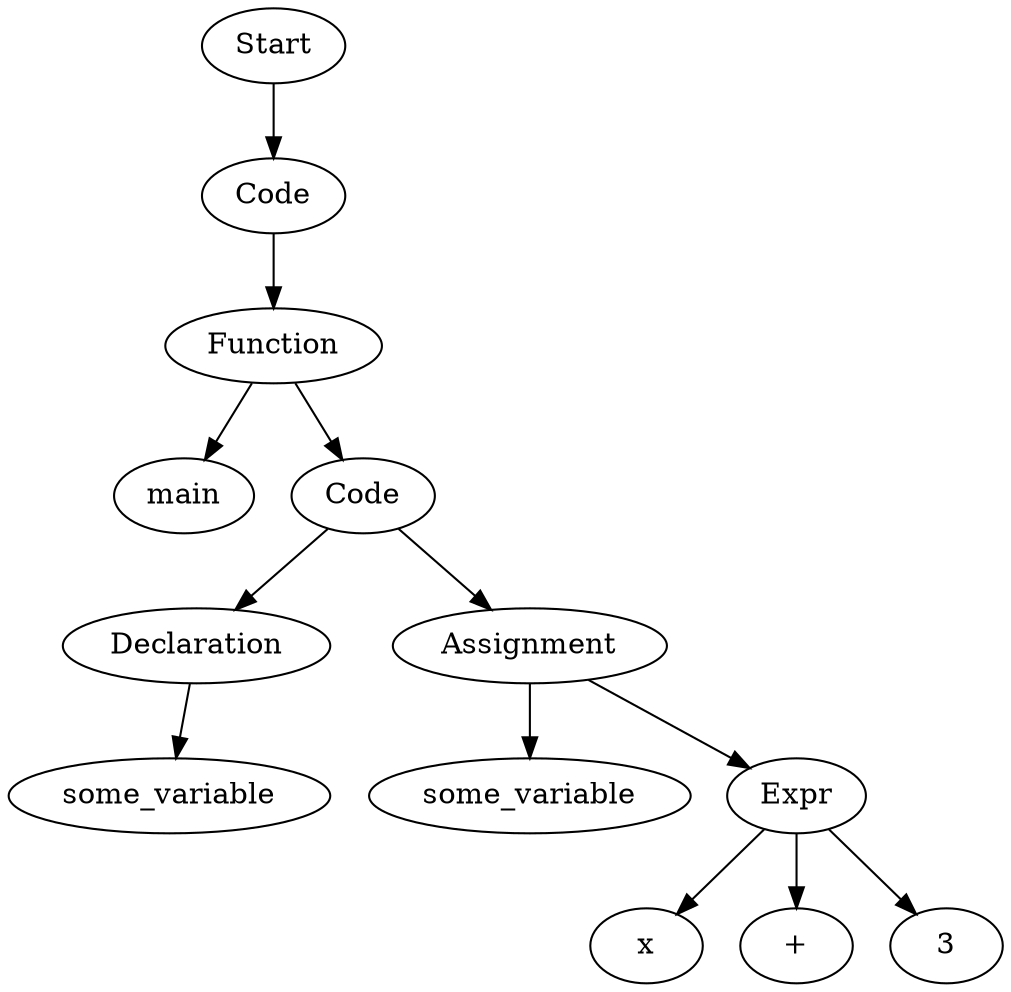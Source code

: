 digraph AST {
  "134043840038896" [label="Start"];
  "134043840038896" -> "134043840040240";
  "134043840040240" [label="Code"];
  "134043840040240" -> "134043840040432";
  "134043840040432" [label="Function"];
  "134043840040432" -> "134043840047872";
  "134043840040432" -> "134043840047968";
  "134043840047872" [label="main"];
  "134043840047968" [label="Code"];
  "134043840047968" -> "134043840044224";
  "134043840047968" -> "134043840040192";
  "134043840044224" [label="Declaration"];
  "134043840044224" -> "134043840039136";
  "134043840039136" [label="some_variable"];
  "134043840040192" [label="Assignment"];
  "134043840040192" -> "134043840049504";
  "134043840040192" -> "134043840043744";
  "134043840049504" [label="some_variable"];
  "134043840043744" [label="Expr"];
  "134043840043744" -> "134043840040288";
  "134043840043744" -> "134043840046000";
  "134043840043744" -> "134043840051856";
  "134043840040288" [label="x"];
  "134043840046000" [label="+"];
  "134043840051856" [label="3"];
}
